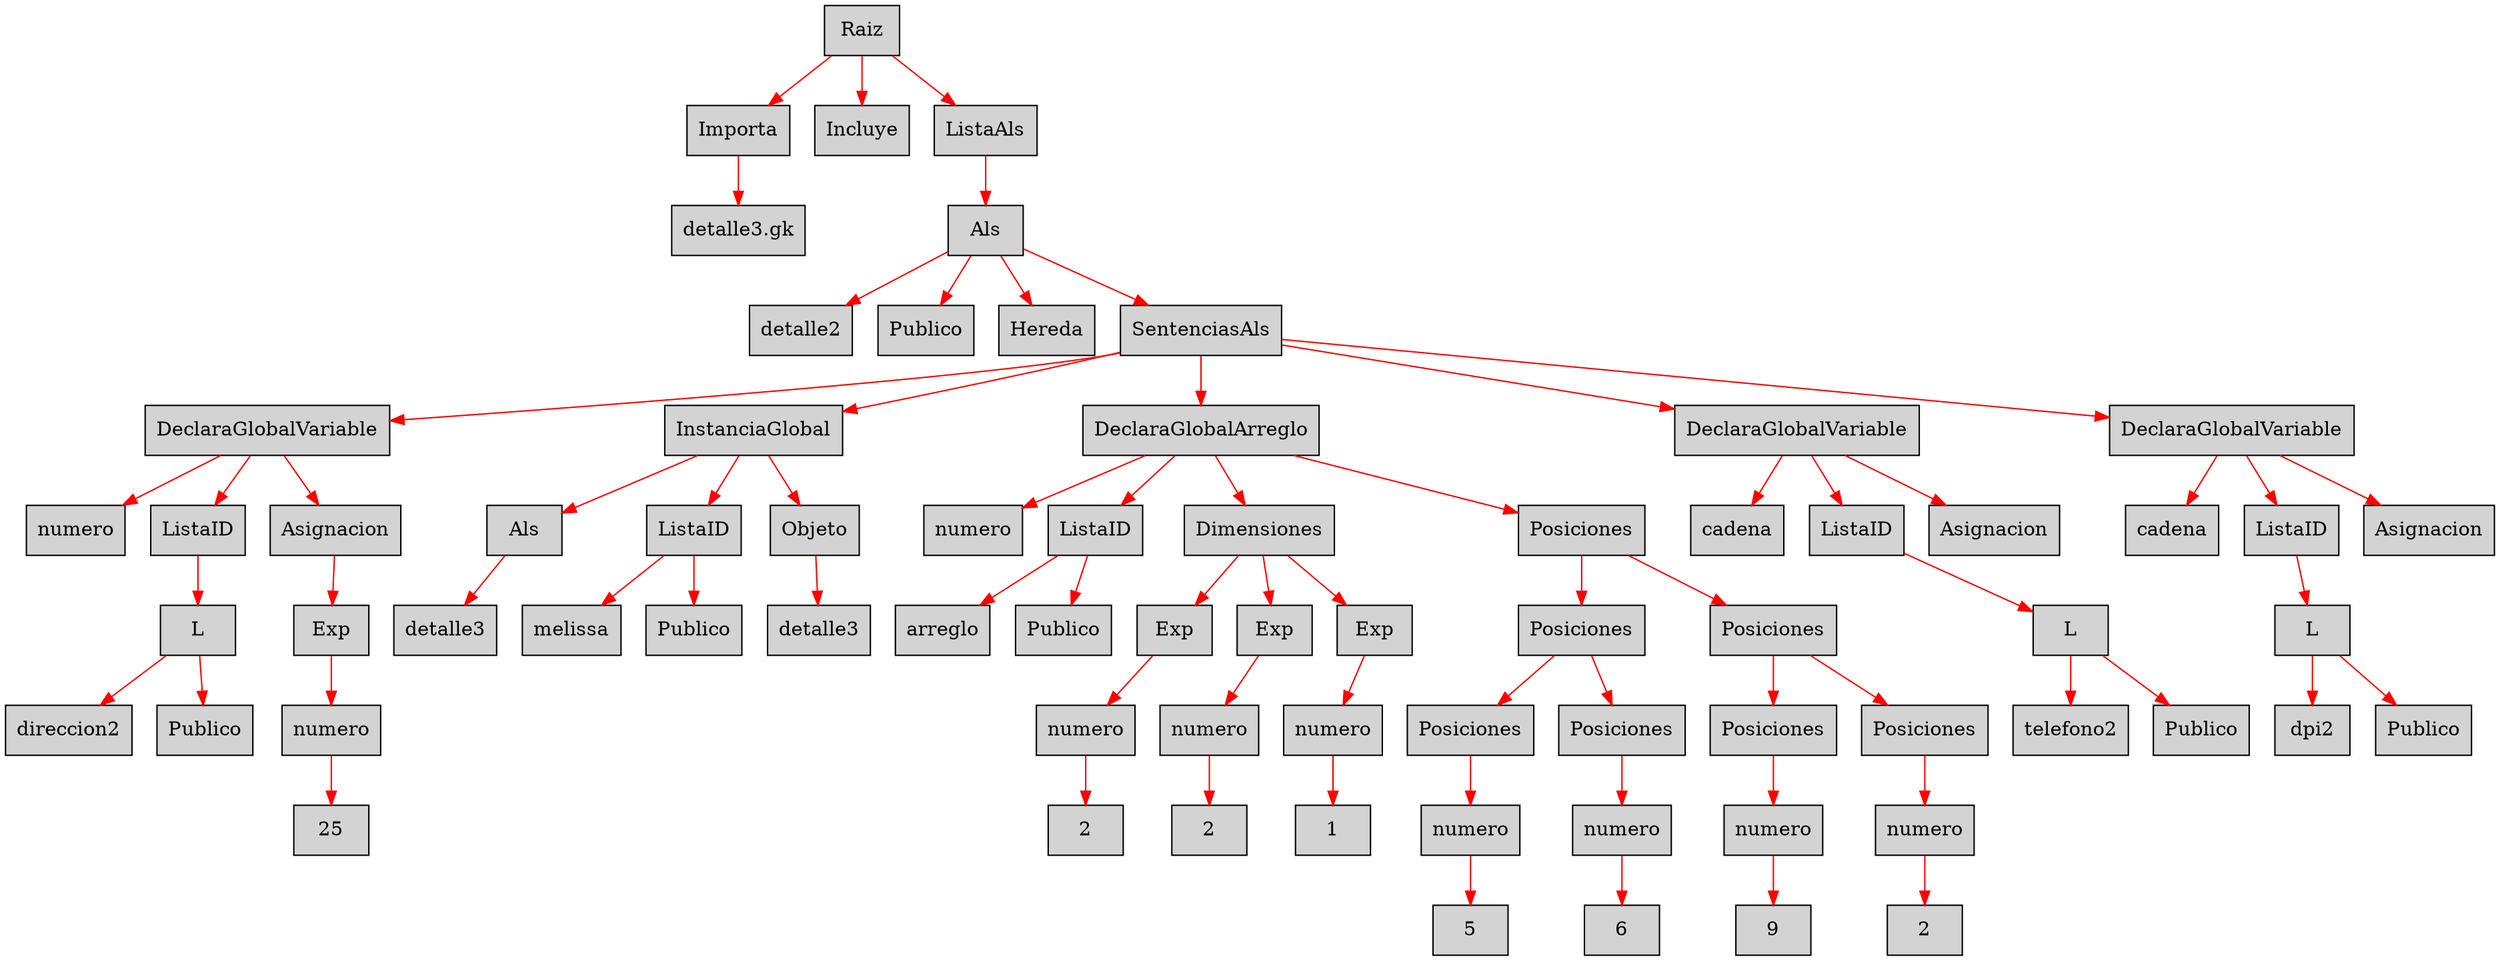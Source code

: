 digraph G {node[shape=box, style=filled]; edge[color=red]
node74123887[label="Raiz"];
 node74123887->node1030013834;node1030013834[label="Importa"];
 node1030013834->node1326866795;node1326866795[label="detalle3.gk"];
 node74123887->node388648391;node388648391[label="Incluye"];
 node74123887->node1271797055;node1271797055[label="ListaAls"];
 node1271797055->node1345189727;node1345189727[label="Als"];
 node1345189727->node743229704;node743229704[label="detalle2"];
 node1345189727->node1775103283;node1775103283[label="Publico"];
 node1345189727->node1385261784;node1385261784[label="Hereda"];
 node1345189727->node1840904410;node1840904410[label="SentenciasAls"];
 node1840904410->node662137068;node662137068[label="DeclaraGlobalVariable"];
 node662137068->node567655748;node567655748[label="numero"];
 node662137068->node2026624012;node2026624012[label="ListaID"];
 node2026624012->node1519820007;node1519820007[label="L"];
 node1519820007->node1178255185;node1178255185[label="direccion2"];
 node1519820007->node1250497871;node1250497871[label="Publico"];
 node662137068->node1816449958;node1816449958[label="Asignacion"];
 node1816449958->node39521133;node39521133[label="Exp"];
 node39521133->node285801536;node285801536[label="numero"];
 node285801536->node329883715;node329883715[label="25"];
 node1840904410->node1497012339;node1497012339[label="InstanciaGlobal"];
 node1497012339->node65073242;node65073242[label="Als"];
 node65073242->node1440544410;node1440544410[label="detalle3"];
 node1497012339->node187297754;node187297754[label="ListaID"];
 node187297754->node106764236;node106764236[label="melissa"];
 node187297754->node45827453;node45827453[label="Publico"];
 node1497012339->node811666326;node811666326[label="Objeto"];
 node811666326->node1953658239;node1953658239[label="detalle3"];
 node1840904410->node452984650;node452984650[label="DeclaraGlobalArreglo"];
 node452984650->node1119343045;node1119343045[label="numero"];
 node452984650->node2050121662;node2050121662[label="ListaID"];
 node2050121662->node495719434;node495719434[label="arreglo"];
 node2050121662->node2028776798;node2028776798[label="Publico"];
 node452984650->node69825151;node69825151[label="Dimensiones"];
 node69825151->node1821250283;node1821250283[label="Exp"];
 node1821250283->node291469108;node291469108[label="numero"];
 node291469108->node205831708;node205831708[label="2"];
 node69825151->node1135710049;node1135710049[label="Exp"];
 node1135710049->node1605686454;node1605686454[label="numero"];
 node1605686454->node892923555;node892923555[label="2"];
 node69825151->node480576070;node480576070[label="Exp"];
 node480576070->node1403014196;node1403014196[label="numero"];
 node1403014196->node709370770;node709370770[label="1"];
 node452984650->node1492622734;node1492622734[label="Posiciones"];
 node1492622734->node1819542500;node1819542500[label="Posiciones"];
 node1819542500->node1029977010;node1029977010[label="Posiciones"];
 node1029977010->node1448858431;node1448858431[label="numero"];
 node1448858431->node841232279;node841232279[label="5"];
 node1819542500->node2114150676;node2114150676[label="Posiciones"];
 node2114150676->node1659253957;node1659253957[label="numero"];
 node1659253957->node1789710733;node1789710733[label="6"];
 node1492622734->node2045182936;node2045182936[label="Posiciones"];
 node2045182936->node478795313;node478795313[label="Posiciones"];
 node478795313->node1335531897;node1335531897[label="numero"];
 node1335531897->node1127619006;node1127619006[label="9"];
 node2045182936->node34483139;node34483139[label="Posiciones"];
 node34483139->node1357143533;node1357143533[label="numero"];
 node1357143533->node1269716953;node1269716953[label="2"];
 node1840904410->node950422779;node950422779[label="DeclaraGlobalVariable"];
 node950422779->node1258633247;node1258633247[label="cadena"];
 node950422779->node964431783;node964431783[label="ListaID"];
 node964431783->node5605326;node5605326[label="L"];
 node5605326->node169792171;node169792171[label="telefono2"];
 node5605326->node1757005367;node1757005367[label="Publico"];
 node950422779->node828501424;node828501424[label="Asignacion"];
 node1840904410->node497448869;node497448869[label="DeclaraGlobalVariable"];
 node497448869->node1632724272;node1632724272[label="cadena"];
 node497448869->node1207930707;node1207930707[label="ListaID"];
 node1207930707->node2043541105;node2043541105[label="L"];
 node2043541105->node1467526578;node1467526578[label="dpi2"];
 node2043541105->node1030371976;node1030371976[label="Publico"];
 node497448869->node114601825;node114601825[label="Asignacion"];

}
